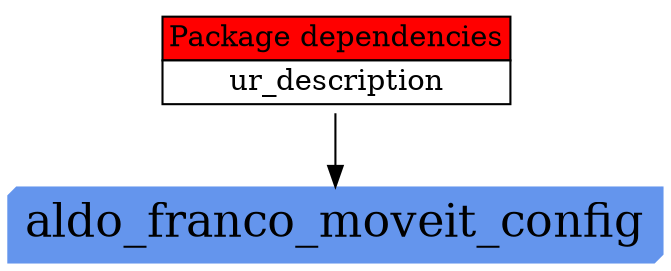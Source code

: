 digraph PkgGenerationGraph {
nodesep=0.1;
node [ shape=plaintext];
aldo_franco_moveit_config [ shape=box3d style=filled color="#6495ED" fontsize=22];
find_package [ label=<<table BGCOLOR="#FFFFFF" BORDER="0" CELLBORDER="1" CELLSPACING="0">
  <tr>
    <td ALIGN="CENTER" BGCOLOR="#FF0000" COLSPAN="1">Package dependencies</td>
  </tr>
  <tr>
    <td ALIGN="CENTER" BGCOLOR="#FFFFFF" COLSPAN="1">ur_description</td>
  </tr>
</table>
>];
find_package -> aldo_franco_moveit_config;
}

